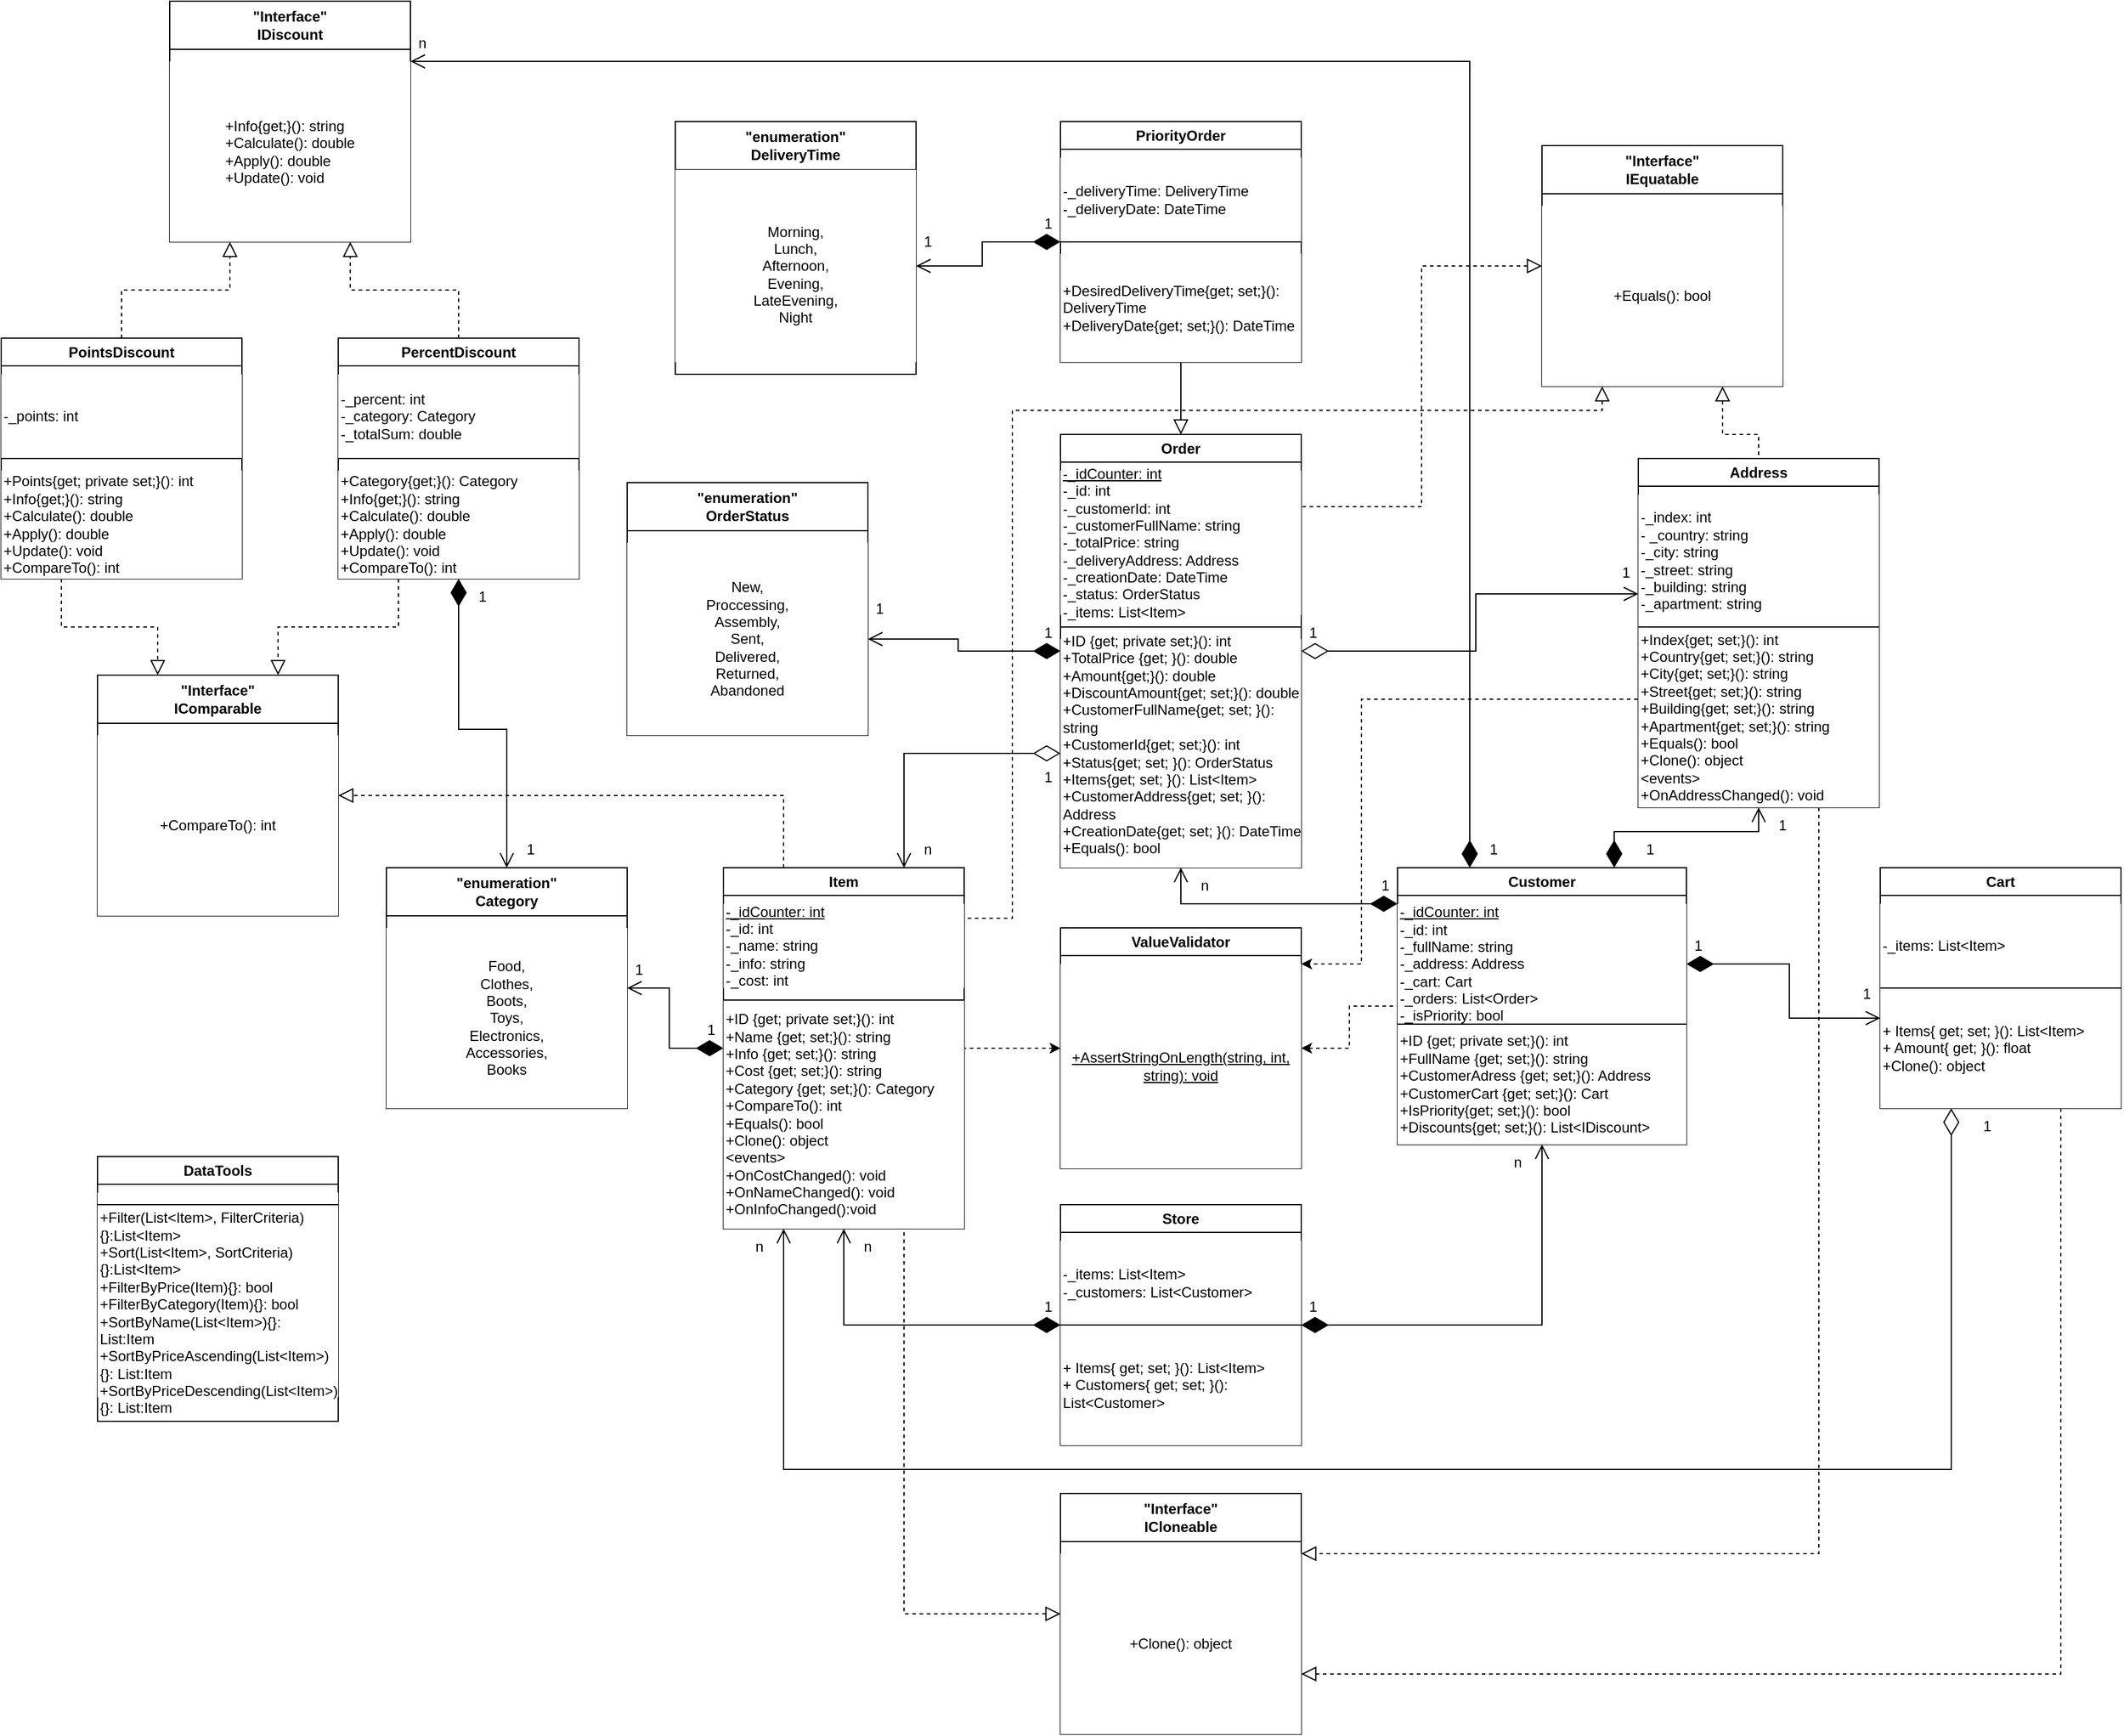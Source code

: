 <mxfile version="24.8.2">
  <diagram name="Страница — 1" id="9RAW0U6VBFOoRO0kCPcA">
    <mxGraphModel dx="2901" dy="2312" grid="1" gridSize="10" guides="1" tooltips="1" connect="1" arrows="1" fold="1" page="1" pageScale="1" pageWidth="827" pageHeight="1169" background="#ffffff" math="0" shadow="0">
      <root>
        <mxCell id="0" />
        <mxCell id="1" parent="0" />
        <mxCell id="GMgN1Cl_ILHEnfedxMWd-1" style="edgeStyle=orthogonalEdgeStyle;rounded=0;orthogonalLoop=1;jettySize=auto;html=1;entryX=0;entryY=0.5;entryDx=0;entryDy=0;dashed=1;startArrow=classic;startFill=1;endArrow=none;endFill=0;" parent="1" source="GMgN1Cl_ILHEnfedxMWd-3" target="GMgN1Cl_ILHEnfedxMWd-9" edge="1">
          <mxGeometry relative="1" as="geometry" />
        </mxCell>
        <mxCell id="9AeZooRBN76Ic_oo0eFn-1" style="edgeStyle=orthogonalEdgeStyle;rounded=0;orthogonalLoop=1;jettySize=auto;html=1;entryX=1;entryY=0.5;entryDx=0;entryDy=0;dashed=1;endArrow=none;endFill=0;startArrow=classic;startFill=1;" parent="1" source="GMgN1Cl_ILHEnfedxMWd-3" target="GMgN1Cl_ILHEnfedxMWd-5" edge="1">
          <mxGeometry relative="1" as="geometry" />
        </mxCell>
        <mxCell id="GMgN1Cl_ILHEnfedxMWd-3" value="ValueValidator" style="swimlane;whiteSpace=wrap;html=1;" parent="1" vertex="1">
          <mxGeometry x="360" y="370" width="200" height="200" as="geometry" />
        </mxCell>
        <mxCell id="GMgN1Cl_ILHEnfedxMWd-4" value="+AssertStringOnLength(string, int, string): void" style="text;html=1;align=center;verticalAlign=middle;whiteSpace=wrap;rounded=0;fontStyle=4;fillColor=default;" parent="GMgN1Cl_ILHEnfedxMWd-3" vertex="1">
          <mxGeometry y="30" width="200" height="170" as="geometry" />
        </mxCell>
        <mxCell id="I4g3jQwAsmDP1vjbgEyY-17" style="edgeStyle=orthogonalEdgeStyle;rounded=0;orthogonalLoop=1;jettySize=auto;html=1;exitX=0;exitY=0.5;exitDx=0;exitDy=0;entryX=1;entryY=0.5;entryDx=0;entryDy=0;endArrow=open;endFill=0;endSize=10;startArrow=diamondThin;startFill=1;startSize=20;" parent="1" source="GMgN1Cl_ILHEnfedxMWd-5" target="9AeZooRBN76Ic_oo0eFn-14" edge="1">
          <mxGeometry relative="1" as="geometry" />
        </mxCell>
        <mxCell id="NFPa_rMSlGD-I1eMmAHO-10" style="edgeStyle=orthogonalEdgeStyle;rounded=0;orthogonalLoop=1;jettySize=auto;html=1;exitX=0.25;exitY=0;exitDx=0;exitDy=0;entryX=1;entryY=0.5;entryDx=0;entryDy=0;dashed=1;endArrow=block;endFill=0;endSize=10;" parent="1" source="GMgN1Cl_ILHEnfedxMWd-5" target="NFPa_rMSlGD-I1eMmAHO-5" edge="1">
          <mxGeometry relative="1" as="geometry" />
        </mxCell>
        <mxCell id="GMgN1Cl_ILHEnfedxMWd-5" value="Item" style="swimlane;whiteSpace=wrap;html=1;" parent="1" vertex="1">
          <mxGeometry x="80" y="320" width="200" height="300" as="geometry" />
        </mxCell>
        <mxCell id="GMgN1Cl_ILHEnfedxMWd-6" value="&lt;u&gt;-_idCounter: int&lt;/u&gt;&lt;div&gt;-_id: int&lt;/div&gt;&lt;div&gt;-_name: string&lt;/div&gt;&lt;div&gt;-_info: string&lt;/div&gt;&lt;div&gt;-_cost: int&lt;/div&gt;" style="text;html=1;align=left;verticalAlign=middle;whiteSpace=wrap;rounded=0;fillColor=default;" parent="GMgN1Cl_ILHEnfedxMWd-5" vertex="1">
          <mxGeometry y="30" width="200" height="70" as="geometry" />
        </mxCell>
        <mxCell id="GMgN1Cl_ILHEnfedxMWd-7" value="+ID {get; private set;}(): int&lt;div&gt;+Name {get; set;}(): string&lt;/div&gt;&lt;div&gt;+Info {get; set;}(): string&lt;/div&gt;&lt;div&gt;+Cost {get; set;}(): string&lt;/div&gt;&lt;div&gt;+Category {get; set;}(): Category&lt;/div&gt;&lt;div&gt;+CompareTo(): int&lt;br&gt;&lt;/div&gt;&lt;div&gt;+Equals(): bool&lt;br&gt;&lt;/div&gt;&lt;div&gt;+Clone(): object&lt;br&gt;&lt;/div&gt;&lt;div&gt;&amp;lt;events&amp;gt;&lt;/div&gt;&lt;div&gt;+OnCostChanged(): void&lt;/div&gt;&lt;div&gt;+OnNameChanged(): void&lt;/div&gt;&lt;div&gt;+OnInfoChanged():void&lt;/div&gt;" style="text;html=1;align=left;verticalAlign=middle;whiteSpace=wrap;rounded=0;fillColor=default;" parent="GMgN1Cl_ILHEnfedxMWd-5" vertex="1">
          <mxGeometry y="110" width="200" height="190" as="geometry" />
        </mxCell>
        <mxCell id="GMgN1Cl_ILHEnfedxMWd-8" value="" style="endArrow=none;html=1;rounded=0;exitX=0;exitY=0.5;exitDx=0;exitDy=0;entryX=1;entryY=0.5;entryDx=0;entryDy=0;" parent="GMgN1Cl_ILHEnfedxMWd-5" edge="1">
          <mxGeometry width="50" height="50" relative="1" as="geometry">
            <mxPoint y="110" as="sourcePoint" />
            <mxPoint x="200" y="110" as="targetPoint" />
          </mxGeometry>
        </mxCell>
        <mxCell id="t04y_2WHbk5BwOvO7LWw-22" style="edgeStyle=orthogonalEdgeStyle;rounded=0;orthogonalLoop=1;jettySize=auto;html=1;exitX=0.25;exitY=0;exitDx=0;exitDy=0;entryX=1;entryY=0.25;entryDx=0;entryDy=0;endSize=10;startSize=20;startArrow=diamondThin;startFill=1;endArrow=open;endFill=0;" parent="1" source="GMgN1Cl_ILHEnfedxMWd-9" target="t04y_2WHbk5BwOvO7LWw-15" edge="1">
          <mxGeometry relative="1" as="geometry" />
        </mxCell>
        <mxCell id="GMgN1Cl_ILHEnfedxMWd-9" value="Customer" style="swimlane;whiteSpace=wrap;html=1;fillColor=default;" parent="1" vertex="1">
          <mxGeometry x="640" y="320" width="240" height="230" as="geometry" />
        </mxCell>
        <mxCell id="GMgN1Cl_ILHEnfedxMWd-10" value="&lt;u&gt;-_idCounter: int&lt;/u&gt;&lt;div&gt;-_id: int&lt;/div&gt;&lt;div&gt;-_fullName: string&lt;/div&gt;&lt;div&gt;-_address: Address&lt;/div&gt;&lt;div&gt;-_cart: Cart&lt;/div&gt;&lt;div&gt;-_orders: List&amp;lt;Order&amp;gt;&lt;/div&gt;&lt;div&gt;-_isPriority: bool&lt;/div&gt;" style="text;html=1;align=left;verticalAlign=middle;whiteSpace=wrap;rounded=0;fillColor=default;" parent="GMgN1Cl_ILHEnfedxMWd-9" vertex="1">
          <mxGeometry y="30" width="240" height="100" as="geometry" />
        </mxCell>
        <mxCell id="GMgN1Cl_ILHEnfedxMWd-11" value="+ID {get; private set;}(): int&lt;div&gt;+FullName {get; set;}(): string&lt;/div&gt;&lt;div&gt;+CustomerAdress {get; set;}(): Address&lt;/div&gt;&lt;div&gt;+CustomerCart&amp;nbsp;&lt;span style=&quot;background-color: initial;&quot;&gt;{get; set;}(): Cart&lt;/span&gt;&lt;/div&gt;&lt;div&gt;&lt;span style=&quot;background-color: initial;&quot;&gt;+IsPriority{get; set;}(): bool&lt;/span&gt;&lt;/div&gt;&lt;div&gt;+Discounts{get; set;}(): List&amp;lt;IDiscount&amp;gt;&lt;/div&gt;" style="text;html=1;align=left;verticalAlign=middle;whiteSpace=wrap;rounded=0;fillColor=default;" parent="GMgN1Cl_ILHEnfedxMWd-9" vertex="1">
          <mxGeometry y="130" width="240" height="100" as="geometry" />
        </mxCell>
        <mxCell id="GMgN1Cl_ILHEnfedxMWd-12" value="" style="endArrow=none;html=1;rounded=0;exitX=0;exitY=0.5;exitDx=0;exitDy=0;" parent="GMgN1Cl_ILHEnfedxMWd-9" edge="1">
          <mxGeometry width="50" height="50" relative="1" as="geometry">
            <mxPoint y="130" as="sourcePoint" />
            <mxPoint x="240" y="130" as="targetPoint" />
          </mxGeometry>
        </mxCell>
        <mxCell id="9AeZooRBN76Ic_oo0eFn-6" style="rounded=0;orthogonalLoop=1;jettySize=auto;html=1;entryX=0.5;entryY=1;entryDx=0;entryDy=0;edgeStyle=orthogonalEdgeStyle;endArrow=open;endFill=0;startArrow=diamondThin;startFill=1;endSize=10;startSize=20;" parent="1" source="9AeZooRBN76Ic_oo0eFn-2" target="GMgN1Cl_ILHEnfedxMWd-9" edge="1">
          <mxGeometry relative="1" as="geometry" />
        </mxCell>
        <mxCell id="9AeZooRBN76Ic_oo0eFn-7" style="edgeStyle=orthogonalEdgeStyle;rounded=0;orthogonalLoop=1;jettySize=auto;html=1;entryX=0.5;entryY=1;entryDx=0;entryDy=0;endSize=10;startSize=20;startArrow=diamondThin;startFill=1;endArrow=open;endFill=0;" parent="1" source="9AeZooRBN76Ic_oo0eFn-2" target="GMgN1Cl_ILHEnfedxMWd-5" edge="1">
          <mxGeometry relative="1" as="geometry" />
        </mxCell>
        <mxCell id="9AeZooRBN76Ic_oo0eFn-2" value="Store" style="swimlane;whiteSpace=wrap;html=1;" parent="1" vertex="1">
          <mxGeometry x="360" y="600" width="200" height="200" as="geometry" />
        </mxCell>
        <mxCell id="9AeZooRBN76Ic_oo0eFn-3" value="-_items: List&amp;lt;Item&amp;gt;&lt;div&gt;-_customers: List&amp;lt;Customer&amp;gt;&lt;/div&gt;" style="text;html=1;align=left;verticalAlign=middle;whiteSpace=wrap;rounded=0;fillColor=default;" parent="9AeZooRBN76Ic_oo0eFn-2" vertex="1">
          <mxGeometry y="30" width="200" height="70" as="geometry" />
        </mxCell>
        <mxCell id="9AeZooRBN76Ic_oo0eFn-4" value="+ Items{ get; set; }(): List&amp;lt;Item&amp;gt;&lt;div&gt;+ Customers{ get; set; }(): List&amp;lt;Customer&lt;span style=&quot;background-color: initial;&quot;&gt;&amp;gt;&lt;/span&gt;&lt;/div&gt;" style="text;html=1;align=left;verticalAlign=middle;whiteSpace=wrap;rounded=0;fillColor=default;" parent="9AeZooRBN76Ic_oo0eFn-2" vertex="1">
          <mxGeometry y="100" width="200" height="100" as="geometry" />
        </mxCell>
        <mxCell id="9AeZooRBN76Ic_oo0eFn-5" value="" style="endArrow=none;html=1;rounded=0;exitX=0;exitY=0.5;exitDx=0;exitDy=0;entryX=1;entryY=0.5;entryDx=0;entryDy=0;" parent="1" source="9AeZooRBN76Ic_oo0eFn-2" target="9AeZooRBN76Ic_oo0eFn-2" edge="1">
          <mxGeometry width="50" height="50" relative="1" as="geometry">
            <mxPoint x="390" y="740" as="sourcePoint" />
            <mxPoint x="440" y="690" as="targetPoint" />
          </mxGeometry>
        </mxCell>
        <mxCell id="I4g3jQwAsmDP1vjbgEyY-37" style="edgeStyle=orthogonalEdgeStyle;rounded=0;orthogonalLoop=1;jettySize=auto;html=1;exitX=0;exitY=0.75;exitDx=0;exitDy=0;entryX=1;entryY=0;entryDx=0;entryDy=0;dashed=1;" parent="1" source="9AeZooRBN76Ic_oo0eFn-8" target="GMgN1Cl_ILHEnfedxMWd-4" edge="1">
          <mxGeometry relative="1" as="geometry">
            <Array as="points">
              <mxPoint x="610" y="180" />
              <mxPoint x="610" y="400" />
            </Array>
          </mxGeometry>
        </mxCell>
        <mxCell id="9AeZooRBN76Ic_oo0eFn-8" value="Address" style="swimlane;whiteSpace=wrap;html=1;" parent="1" vertex="1">
          <mxGeometry x="840" y="-20" width="200" height="290" as="geometry" />
        </mxCell>
        <mxCell id="9AeZooRBN76Ic_oo0eFn-9" value="&lt;div&gt;-_index: int&lt;/div&gt;&lt;div&gt;- _country:&amp;nbsp;&lt;span style=&quot;background-color: initial;&quot;&gt;string&lt;/span&gt;&lt;/div&gt;&lt;div&gt;-_city:&amp;nbsp;&lt;span style=&quot;background-color: initial;&quot;&gt;string&lt;/span&gt;&lt;/div&gt;&lt;div&gt;-_street&lt;span style=&quot;background-color: initial;&quot;&gt;:&amp;nbsp;&lt;/span&gt;&lt;span style=&quot;background-color: initial;&quot;&gt;string&lt;/span&gt;&lt;/div&gt;&lt;div&gt;-_building&lt;span style=&quot;background-color: initial;&quot;&gt;:&amp;nbsp;&lt;/span&gt;&lt;span style=&quot;background-color: initial;&quot;&gt;string&lt;/span&gt;&lt;/div&gt;&lt;div&gt;-_apartment&lt;span style=&quot;background-color: initial;&quot;&gt;:&amp;nbsp;&lt;/span&gt;&lt;span style=&quot;background-color: initial;&quot;&gt;string&lt;/span&gt;&lt;/div&gt;" style="text;html=1;align=left;verticalAlign=middle;whiteSpace=wrap;rounded=0;fillColor=default;" parent="9AeZooRBN76Ic_oo0eFn-8" vertex="1">
          <mxGeometry y="30" width="200" height="110" as="geometry" />
        </mxCell>
        <mxCell id="9AeZooRBN76Ic_oo0eFn-10" value="+Index{get; set;}(): int&lt;div&gt;+Country&lt;span style=&quot;background-color: initial;&quot;&gt;{get; set;}(): string&lt;/span&gt;&lt;/div&gt;&lt;div&gt;&lt;span style=&quot;background-color: initial;&quot;&gt;+City&lt;/span&gt;&lt;span style=&quot;background-color: initial;&quot;&gt;{get; set;}(): string&lt;/span&gt;&lt;/div&gt;&lt;div&gt;&lt;span style=&quot;background-color: initial;&quot;&gt;+Street&lt;/span&gt;&lt;span style=&quot;background-color: initial;&quot;&gt;{get; set;}(): string&lt;/span&gt;&lt;/div&gt;&lt;div&gt;&lt;span style=&quot;background-color: initial;&quot;&gt;+Building&lt;/span&gt;&lt;span style=&quot;background-color: initial;&quot;&gt;{get; set;}(): string&lt;/span&gt;&lt;/div&gt;&lt;div&gt;&lt;span style=&quot;background-color: initial;&quot;&gt;+Apartment&lt;/span&gt;&lt;span style=&quot;background-color: initial;&quot;&gt;{get; set;}(): string&lt;/span&gt;&lt;/div&gt;&lt;div&gt;+Equals(): bool&lt;span style=&quot;background-color: initial;&quot;&gt;&lt;br&gt;&lt;/span&gt;&lt;/div&gt;&lt;div&gt;+Clone(): object&lt;br&gt;&lt;/div&gt;&lt;div&gt;&amp;lt;events&amp;gt;&lt;/div&gt;&lt;div&gt;+OnAddressChanged(): void&lt;/div&gt;" style="text;html=1;align=left;verticalAlign=middle;whiteSpace=wrap;rounded=0;fillColor=default;" parent="9AeZooRBN76Ic_oo0eFn-8" vertex="1">
          <mxGeometry y="140" width="200" height="150" as="geometry" />
        </mxCell>
        <mxCell id="9AeZooRBN76Ic_oo0eFn-11" value="" style="endArrow=none;html=1;rounded=0;exitX=0;exitY=0.5;exitDx=0;exitDy=0;entryX=1;entryY=0.5;entryDx=0;entryDy=0;" parent="9AeZooRBN76Ic_oo0eFn-8" edge="1">
          <mxGeometry width="50" height="50" relative="1" as="geometry">
            <mxPoint y="140" as="sourcePoint" />
            <mxPoint x="200" y="140" as="targetPoint" />
          </mxGeometry>
        </mxCell>
        <mxCell id="9AeZooRBN76Ic_oo0eFn-14" value="&quot;enumeration&quot;&lt;div&gt;Category&lt;/div&gt;" style="swimlane;whiteSpace=wrap;html=1;startSize=40;" parent="1" vertex="1">
          <mxGeometry x="-200" y="320" width="200" height="200" as="geometry" />
        </mxCell>
        <mxCell id="I4g3jQwAsmDP1vjbgEyY-11" value="&lt;div&gt;Food,&lt;/div&gt;&lt;div&gt;Clothes,&lt;/div&gt;&lt;div&gt;Boots,&lt;/div&gt;&lt;div&gt;Toys,&lt;/div&gt;&lt;div&gt;Electronics,&lt;/div&gt;&lt;div&gt;Accessories,&lt;/div&gt;&lt;div&gt;Books&lt;/div&gt;" style="text;html=1;align=center;verticalAlign=middle;whiteSpace=wrap;rounded=0;fillColor=default;" parent="9AeZooRBN76Ic_oo0eFn-14" vertex="1">
          <mxGeometry y="50" width="200" height="150" as="geometry" />
        </mxCell>
        <mxCell id="It3N_wg7KqoPmzn8hMsc-1" value="1" style="text;html=1;align=center;verticalAlign=middle;whiteSpace=wrap;rounded=0;" parent="1" vertex="1">
          <mxGeometry x="-20" y="390" width="60" height="30" as="geometry" />
        </mxCell>
        <mxCell id="It3N_wg7KqoPmzn8hMsc-3" value="1" style="text;html=1;align=center;verticalAlign=middle;whiteSpace=wrap;rounded=0;" parent="1" vertex="1">
          <mxGeometry x="40" y="440" width="60" height="30" as="geometry" />
        </mxCell>
        <mxCell id="It3N_wg7KqoPmzn8hMsc-5" value="1" style="text;html=1;align=center;verticalAlign=middle;whiteSpace=wrap;rounded=0;" parent="1" vertex="1">
          <mxGeometry x="540" y="670" width="60" height="30" as="geometry" />
        </mxCell>
        <mxCell id="It3N_wg7KqoPmzn8hMsc-6" value="1" style="text;html=1;align=center;verticalAlign=middle;whiteSpace=wrap;rounded=0;" parent="1" vertex="1">
          <mxGeometry x="820" y="290" width="60" height="30" as="geometry" />
        </mxCell>
        <mxCell id="It3N_wg7KqoPmzn8hMsc-7" value="1" style="text;html=1;align=center;verticalAlign=middle;whiteSpace=wrap;rounded=0;" parent="1" vertex="1">
          <mxGeometry x="930" y="270" width="60" height="30" as="geometry" />
        </mxCell>
        <mxCell id="It3N_wg7KqoPmzn8hMsc-8" value="n&lt;span style=&quot;color: rgba(0, 0, 0, 0); font-family: monospace; font-size: 0px; text-align: start; text-wrap: nowrap;&quot;&gt;%3CmxGraphModel%3E%3Croot%3E%3CmxCell%20id%3D%220%22%2F%3E%3CmxCell%20id%3D%221%22%20parent%3D%220%22%2F%3E%3CmxCell%20id%3D%222%22%20value%3D%221%22%20style%3D%22text%3Bhtml%3D1%3Balign%3Dcenter%3BverticalAlign%3Dmiddle%3BwhiteSpace%3Dwrap%3Brounded%3D0%3B%22%20vertex%3D%221%22%20parent%3D%221%22%3E%3CmxGeometry%20x%3D%22170%22%20y%3D%22240%22%20width%3D%2260%22%20height%3D%2230%22%20as%3D%22geometry%22%2F%3E%3C%2FmxCell%3E%3C%2Froot%3E%3C%2FmxGraphModel%3E&lt;/span&gt;" style="text;html=1;align=center;verticalAlign=middle;whiteSpace=wrap;rounded=0;" parent="1" vertex="1">
          <mxGeometry x="170" y="620" width="60" height="30" as="geometry" />
        </mxCell>
        <mxCell id="It3N_wg7KqoPmzn8hMsc-10" value="n&lt;span style=&quot;color: rgba(0, 0, 0, 0); font-family: monospace; font-size: 0px; text-align: start; text-wrap: nowrap;&quot;&gt;%3CmxGraphModel%3E%3Croot%3E%3CmxCell%20id%3D%220%22%2F%3E%3CmxCell%20id%3D%221%22%20parent%3D%220%22%2F%3E%3CmxCell%20id%3D%222%22%20value%3D%221%22%20style%3D%22text%3Bhtml%3D1%3Balign%3Dcenter%3BverticalAlign%3Dmiddle%3BwhiteSpace%3Dwrap%3Brounded%3D0%3B%22%20vertex%3D%221%22%20parent%3D%221%22%3E%3CmxGeometry%20x%3D%22170%22%20y%3D%22240%22%20width%3D%2260%22%20height%3D%2230%22%20as%3D%22geometry%22%2F%3E%3C%2FmxCell%3E%3C%2Froot%3E%3C%2FmxGraphModel%3E&lt;/span&gt;" style="text;html=1;align=center;verticalAlign=middle;whiteSpace=wrap;rounded=0;" parent="1" vertex="1">
          <mxGeometry x="710" y="550" width="60" height="30" as="geometry" />
        </mxCell>
        <mxCell id="I4g3jQwAsmDP1vjbgEyY-3" value="Cart" style="swimlane;whiteSpace=wrap;html=1;" parent="1" vertex="1">
          <mxGeometry x="1041" y="320" width="200" height="200" as="geometry" />
        </mxCell>
        <mxCell id="I4g3jQwAsmDP1vjbgEyY-4" value="-_items: List&amp;lt;Item&amp;gt;" style="text;html=1;align=left;verticalAlign=middle;whiteSpace=wrap;rounded=0;fillColor=default;" parent="I4g3jQwAsmDP1vjbgEyY-3" vertex="1">
          <mxGeometry y="30" width="200" height="70" as="geometry" />
        </mxCell>
        <mxCell id="I4g3jQwAsmDP1vjbgEyY-5" value="+ Items{ get; set; }(): List&amp;lt;Item&amp;gt;&lt;div&gt;+ Amount{ get; }(): float&lt;/div&gt;&lt;div&gt;+Clone(): object&lt;br&gt;&lt;/div&gt;" style="text;html=1;align=left;verticalAlign=middle;whiteSpace=wrap;rounded=0;fillColor=default;" parent="I4g3jQwAsmDP1vjbgEyY-3" vertex="1">
          <mxGeometry y="100" width="200" height="100" as="geometry" />
        </mxCell>
        <mxCell id="I4g3jQwAsmDP1vjbgEyY-7" value="" style="endArrow=none;html=1;rounded=0;exitX=0;exitY=0.5;exitDx=0;exitDy=0;entryX=1;entryY=0.5;entryDx=0;entryDy=0;" parent="1" source="I4g3jQwAsmDP1vjbgEyY-3" target="I4g3jQwAsmDP1vjbgEyY-3" edge="1">
          <mxGeometry width="50" height="50" relative="1" as="geometry">
            <mxPoint x="1291" y="470" as="sourcePoint" />
            <mxPoint x="1341" y="420" as="targetPoint" />
          </mxGeometry>
        </mxCell>
        <mxCell id="I4g3jQwAsmDP1vjbgEyY-8" value="&quot;enumeration&quot;&lt;div&gt;OrderStatus&lt;/div&gt;" style="swimlane;whiteSpace=wrap;html=1;startSize=40;" parent="1" vertex="1">
          <mxGeometry width="200" height="210" as="geometry" />
        </mxCell>
        <mxCell id="I4g3jQwAsmDP1vjbgEyY-10" value="&lt;div&gt;&lt;div&gt;New,&lt;/div&gt;&lt;div&gt;Proccessing,&lt;/div&gt;&lt;div&gt;Assembly,&lt;/div&gt;&lt;div&gt;Sent,&lt;/div&gt;&lt;div&gt;Delivered,&lt;/div&gt;&lt;div&gt;Returned,&lt;/div&gt;&lt;div style=&quot;&quot;&gt;Abandoned&lt;/div&gt;&lt;/div&gt;" style="text;html=1;align=center;verticalAlign=middle;whiteSpace=wrap;rounded=0;fillColor=default;" parent="I4g3jQwAsmDP1vjbgEyY-8" vertex="1">
          <mxGeometry y="50" width="200" height="160" as="geometry" />
        </mxCell>
        <mxCell id="I4g3jQwAsmDP1vjbgEyY-20" style="edgeStyle=orthogonalEdgeStyle;rounded=0;orthogonalLoop=1;jettySize=auto;html=1;exitX=0;exitY=0.5;exitDx=0;exitDy=0;entryX=1;entryY=0.5;entryDx=0;entryDy=0;startArrow=diamondThin;startFill=1;endSize=10;startSize=20;endArrow=open;endFill=0;" parent="1" source="I4g3jQwAsmDP1vjbgEyY-12" target="I4g3jQwAsmDP1vjbgEyY-10" edge="1">
          <mxGeometry relative="1" as="geometry" />
        </mxCell>
        <mxCell id="I4g3jQwAsmDP1vjbgEyY-28" style="edgeStyle=orthogonalEdgeStyle;rounded=0;orthogonalLoop=1;jettySize=auto;html=1;exitX=1;exitY=0.5;exitDx=0;exitDy=0;entryX=0;entryY=0.75;entryDx=0;entryDy=0;startArrow=diamondThin;startFill=0;endArrow=open;endFill=0;endSize=10;startSize=20;" parent="1" source="I4g3jQwAsmDP1vjbgEyY-12" target="9AeZooRBN76Ic_oo0eFn-9" edge="1">
          <mxGeometry relative="1" as="geometry" />
        </mxCell>
        <mxCell id="I4g3jQwAsmDP1vjbgEyY-12" value="Order" style="swimlane;whiteSpace=wrap;html=1;" parent="1" vertex="1">
          <mxGeometry x="360" y="-40" width="200" height="360" as="geometry" />
        </mxCell>
        <mxCell id="I4g3jQwAsmDP1vjbgEyY-13" value="&lt;u&gt;-_idCounter: int&lt;/u&gt;&lt;div&gt;-_id: int&lt;/div&gt;&lt;div&gt;-_customerId: int&lt;/div&gt;&lt;div&gt;-_customerFullName: string&lt;/div&gt;&lt;div&gt;-_totalPrice: string&lt;/div&gt;&lt;div&gt;-_deliveryAddress: Address&lt;/div&gt;&lt;div&gt;-_creationDate: DateTime&lt;/div&gt;&lt;div&gt;-_status: OrderStatus&lt;/div&gt;&lt;div&gt;-_items: List&amp;lt;Item&amp;gt;&lt;br&gt;&lt;/div&gt;" style="text;html=1;align=left;verticalAlign=middle;whiteSpace=wrap;rounded=0;fillColor=default;" parent="I4g3jQwAsmDP1vjbgEyY-12" vertex="1">
          <mxGeometry y="30" width="200" height="120" as="geometry" />
        </mxCell>
        <mxCell id="I4g3jQwAsmDP1vjbgEyY-15" value="" style="endArrow=none;html=1;rounded=0;exitX=0;exitY=0.5;exitDx=0;exitDy=0;entryX=1;entryY=0.5;entryDx=0;entryDy=0;" parent="I4g3jQwAsmDP1vjbgEyY-12" edge="1">
          <mxGeometry width="50" height="50" relative="1" as="geometry">
            <mxPoint y="160" as="sourcePoint" />
            <mxPoint x="200" y="160" as="targetPoint" />
          </mxGeometry>
        </mxCell>
        <mxCell id="I4g3jQwAsmDP1vjbgEyY-14" value="+ID {get; private set;}(): int&lt;div&gt;&lt;span style=&quot;background-color: initial;&quot;&gt;+TotalPrice {get; }(): double&lt;/span&gt;&lt;/div&gt;&lt;div&gt;&lt;span style=&quot;background-color: initial;&quot;&gt;+Amount{get;}(): double&lt;/span&gt;&lt;/div&gt;&lt;div&gt;+DiscountAmount{get; set;}(): double&lt;/div&gt;&lt;div&gt;&lt;span style=&quot;background-color: initial;&quot;&gt;+CustomerFullName{get; set; }(): string&lt;/span&gt;&lt;/div&gt;&lt;div&gt;&lt;span style=&quot;background-color: initial;&quot;&gt;+CustomerId{get; set;}(): int&lt;/span&gt;&lt;/div&gt;&lt;div&gt;&lt;span style=&quot;background-color: initial;&quot;&gt;+Status&lt;/span&gt;&lt;span style=&quot;background-color: initial;&quot;&gt;{get; set; }(): OrderStatus&lt;/span&gt;&lt;/div&gt;&lt;div&gt;&lt;span style=&quot;background-color: initial;&quot;&gt;+Items&lt;/span&gt;&lt;span style=&quot;background-color: initial;&quot;&gt;{get; set; }(): List&amp;lt;Item&amp;gt;&lt;/span&gt;&lt;/div&gt;&lt;div&gt;&lt;span style=&quot;background-color: initial;&quot;&gt;+CustomerAddress&lt;/span&gt;&lt;span style=&quot;background-color: initial;&quot;&gt;{get; set; }(): Address&lt;/span&gt;&lt;/div&gt;&lt;div&gt;&lt;span style=&quot;background-color: initial;&quot;&gt;+CreationDate&lt;/span&gt;&lt;span style=&quot;background-color: initial;&quot;&gt;{get; set; }(): DateTime&lt;/span&gt;&lt;/div&gt;&lt;div&gt;+Equals(): bool&lt;span style=&quot;background-color: initial;&quot;&gt;&lt;br&gt;&lt;/span&gt;&lt;/div&gt;&lt;div&gt;&lt;br&gt;&lt;/div&gt;" style="text;html=1;align=left;verticalAlign=middle;whiteSpace=wrap;rounded=0;fillColor=default;" parent="I4g3jQwAsmDP1vjbgEyY-12" vertex="1">
          <mxGeometry y="170" width="200" height="190" as="geometry" />
        </mxCell>
        <mxCell id="I4g3jQwAsmDP1vjbgEyY-16" style="edgeStyle=orthogonalEdgeStyle;rounded=0;orthogonalLoop=1;jettySize=auto;html=1;entryX=0.75;entryY=0;entryDx=0;entryDy=0;startArrow=open;startFill=0;endArrow=diamondThin;endFill=1;endSize=20;startSize=10;exitX=0.5;exitY=1;exitDx=0;exitDy=0;" parent="1" source="9AeZooRBN76Ic_oo0eFn-8" target="GMgN1Cl_ILHEnfedxMWd-9" edge="1">
          <mxGeometry relative="1" as="geometry">
            <mxPoint x="930" y="300" as="sourcePoint" />
          </mxGeometry>
        </mxCell>
        <mxCell id="I4g3jQwAsmDP1vjbgEyY-19" style="edgeStyle=orthogonalEdgeStyle;rounded=0;orthogonalLoop=1;jettySize=auto;html=1;exitX=0;exitY=0;exitDx=0;exitDy=0;entryX=0.5;entryY=1;entryDx=0;entryDy=0;startArrow=diamondThin;startFill=1;endArrow=open;endFill=0;endSize=10;startSize=20;" parent="1" source="GMgN1Cl_ILHEnfedxMWd-10" target="I4g3jQwAsmDP1vjbgEyY-12" edge="1">
          <mxGeometry relative="1" as="geometry">
            <Array as="points">
              <mxPoint x="460" y="350" />
            </Array>
          </mxGeometry>
        </mxCell>
        <mxCell id="I4g3jQwAsmDP1vjbgEyY-21" value="1" style="text;html=1;align=center;verticalAlign=middle;whiteSpace=wrap;rounded=0;" parent="1" vertex="1">
          <mxGeometry x="320" y="110" width="60" height="30" as="geometry" />
        </mxCell>
        <mxCell id="I4g3jQwAsmDP1vjbgEyY-22" value="1" style="text;html=1;align=center;verticalAlign=middle;whiteSpace=wrap;rounded=0;" parent="1" vertex="1">
          <mxGeometry x="180" y="90" width="60" height="30" as="geometry" />
        </mxCell>
        <mxCell id="I4g3jQwAsmDP1vjbgEyY-23" style="edgeStyle=orthogonalEdgeStyle;rounded=0;orthogonalLoop=1;jettySize=auto;html=1;entryX=0.75;entryY=0;entryDx=0;entryDy=0;startArrow=diamondThin;startFill=0;endArrow=open;endFill=0;endSize=10;startSize=20;" parent="1" source="I4g3jQwAsmDP1vjbgEyY-14" target="GMgN1Cl_ILHEnfedxMWd-5" edge="1">
          <mxGeometry relative="1" as="geometry" />
        </mxCell>
        <mxCell id="I4g3jQwAsmDP1vjbgEyY-24" value="1" style="text;html=1;align=center;verticalAlign=middle;whiteSpace=wrap;rounded=0;" parent="1" vertex="1">
          <mxGeometry x="320" y="230" width="60" height="30" as="geometry" />
        </mxCell>
        <mxCell id="I4g3jQwAsmDP1vjbgEyY-25" value="n" style="text;html=1;align=center;verticalAlign=middle;whiteSpace=wrap;rounded=0;" parent="1" vertex="1">
          <mxGeometry x="220" y="290" width="60" height="30" as="geometry" />
        </mxCell>
        <mxCell id="I4g3jQwAsmDP1vjbgEyY-26" value="1" style="text;html=1;align=center;verticalAlign=middle;whiteSpace=wrap;rounded=0;" parent="1" vertex="1">
          <mxGeometry x="600" y="320" width="60" height="30" as="geometry" />
        </mxCell>
        <mxCell id="I4g3jQwAsmDP1vjbgEyY-27" value="n" style="text;html=1;align=center;verticalAlign=middle;whiteSpace=wrap;rounded=0;" parent="1" vertex="1">
          <mxGeometry x="450" y="320" width="60" height="30" as="geometry" />
        </mxCell>
        <mxCell id="I4g3jQwAsmDP1vjbgEyY-29" value="1" style="text;html=1;align=center;verticalAlign=middle;whiteSpace=wrap;rounded=0;" parent="1" vertex="1">
          <mxGeometry x="540" y="110" width="60" height="30" as="geometry" />
        </mxCell>
        <mxCell id="I4g3jQwAsmDP1vjbgEyY-30" value="1" style="text;html=1;align=center;verticalAlign=middle;whiteSpace=wrap;rounded=0;" parent="1" vertex="1">
          <mxGeometry x="800" y="60" width="60" height="30" as="geometry" />
        </mxCell>
        <mxCell id="I4g3jQwAsmDP1vjbgEyY-31" style="edgeStyle=orthogonalEdgeStyle;rounded=0;orthogonalLoop=1;jettySize=auto;html=1;startArrow=diamondThin;startFill=0;endArrow=open;endFill=0;endSize=10;startSize=20;entryX=0.25;entryY=1;entryDx=0;entryDy=0;" parent="1" source="I4g3jQwAsmDP1vjbgEyY-5" target="GMgN1Cl_ILHEnfedxMWd-5" edge="1">
          <mxGeometry relative="1" as="geometry">
            <Array as="points">
              <mxPoint x="1100" y="820" />
              <mxPoint x="130" y="820" />
            </Array>
            <mxPoint x="130" y="580" as="targetPoint" />
          </mxGeometry>
        </mxCell>
        <mxCell id="I4g3jQwAsmDP1vjbgEyY-32" value="n&lt;span style=&quot;color: rgba(0, 0, 0, 0); font-family: monospace; font-size: 0px; text-align: start; text-wrap: nowrap;&quot;&gt;%3CmxGraphModel%3E%3Croot%3E%3CmxCell%20id%3D%220%22%2F%3E%3CmxCell%20id%3D%221%22%20parent%3D%220%22%2F%3E%3CmxCell%20id%3D%222%22%20value%3D%221%22%20style%3D%22text%3Bhtml%3D1%3Balign%3Dcenter%3BverticalAlign%3Dmiddle%3BwhiteSpace%3Dwrap%3Brounded%3D0%3B%22%20vertex%3D%221%22%20parent%3D%221%22%3E%3CmxGeometry%20x%3D%22170%22%20y%3D%22240%22%20width%3D%2260%22%20height%3D%2230%22%20as%3D%22geometry%22%2F%3E%3C%2FmxCell%3E%3C%2Froot%3E%3C%2FmxGraphModel%3E&lt;/span&gt;" style="text;html=1;align=center;verticalAlign=middle;whiteSpace=wrap;rounded=0;" parent="1" vertex="1">
          <mxGeometry x="80" y="620" width="60" height="30" as="geometry" />
        </mxCell>
        <mxCell id="I4g3jQwAsmDP1vjbgEyY-33" value="1" style="text;html=1;align=center;verticalAlign=middle;whiteSpace=wrap;rounded=0;" parent="1" vertex="1">
          <mxGeometry x="1100" y="520" width="60" height="30" as="geometry" />
        </mxCell>
        <mxCell id="I4g3jQwAsmDP1vjbgEyY-34" style="edgeStyle=orthogonalEdgeStyle;rounded=0;orthogonalLoop=1;jettySize=auto;html=1;entryX=0;entryY=0.25;entryDx=0;entryDy=0;endArrow=open;endFill=0;startArrow=diamondThin;startFill=1;endSize=10;startSize=20;" parent="1" source="GMgN1Cl_ILHEnfedxMWd-10" target="I4g3jQwAsmDP1vjbgEyY-5" edge="1">
          <mxGeometry relative="1" as="geometry" />
        </mxCell>
        <mxCell id="I4g3jQwAsmDP1vjbgEyY-35" value="1" style="text;html=1;align=center;verticalAlign=middle;whiteSpace=wrap;rounded=0;" parent="1" vertex="1">
          <mxGeometry x="860" y="370" width="60" height="30" as="geometry" />
        </mxCell>
        <mxCell id="I4g3jQwAsmDP1vjbgEyY-36" value="1" style="text;html=1;align=center;verticalAlign=middle;whiteSpace=wrap;rounded=0;" parent="1" vertex="1">
          <mxGeometry x="1000" y="410" width="60" height="30" as="geometry" />
        </mxCell>
        <mxCell id="io1Po6JrHzI410Qk05B3-11" style="edgeStyle=orthogonalEdgeStyle;rounded=0;orthogonalLoop=1;jettySize=auto;html=1;exitX=0;exitY=0.5;exitDx=0;exitDy=0;entryX=1;entryY=0.5;entryDx=0;entryDy=0;endArrow=open;endFill=0;startArrow=diamondThin;startFill=1;endSize=10;startSize=20;" parent="1" source="io1Po6JrHzI410Qk05B3-1" target="io1Po6JrHzI410Qk05B3-7" edge="1">
          <mxGeometry relative="1" as="geometry" />
        </mxCell>
        <mxCell id="io1Po6JrHzI410Qk05B3-1" value="PriorityOrder" style="swimlane;whiteSpace=wrap;html=1;" parent="1" vertex="1">
          <mxGeometry x="360" y="-300" width="200" height="200" as="geometry" />
        </mxCell>
        <mxCell id="io1Po6JrHzI410Qk05B3-2" value="-_deliveryTime: DeliveryTime&lt;div&gt;-_deliveryDate: DateTime&lt;/div&gt;" style="text;html=1;align=left;verticalAlign=middle;whiteSpace=wrap;rounded=0;fillColor=default;" parent="io1Po6JrHzI410Qk05B3-1" vertex="1">
          <mxGeometry y="30" width="200" height="70" as="geometry" />
        </mxCell>
        <mxCell id="io1Po6JrHzI410Qk05B3-3" value="+DesiredDeliveryTime{get; set;}(): DeliveryTime&lt;div&gt;+DeliveryDate&lt;span style=&quot;background-color: initial;&quot;&gt;{get; set;}(): DateTime&lt;/span&gt;&lt;/div&gt;" style="text;html=1;align=left;verticalAlign=middle;whiteSpace=wrap;rounded=0;fillColor=default;" parent="io1Po6JrHzI410Qk05B3-1" vertex="1">
          <mxGeometry y="110" width="200" height="90" as="geometry" />
        </mxCell>
        <mxCell id="io1Po6JrHzI410Qk05B3-4" value="" style="endArrow=none;html=1;rounded=0;exitX=0;exitY=0.5;exitDx=0;exitDy=0;entryX=1;entryY=0.5;entryDx=0;entryDy=0;" parent="1" source="io1Po6JrHzI410Qk05B3-1" target="io1Po6JrHzI410Qk05B3-1" edge="1">
          <mxGeometry width="50" height="50" relative="1" as="geometry">
            <mxPoint x="390" y="-160" as="sourcePoint" />
            <mxPoint x="440" y="-210" as="targetPoint" />
          </mxGeometry>
        </mxCell>
        <mxCell id="io1Po6JrHzI410Qk05B3-5" style="edgeStyle=orthogonalEdgeStyle;rounded=0;orthogonalLoop=1;jettySize=auto;html=1;entryX=0.5;entryY=0;entryDx=0;entryDy=0;endArrow=block;endFill=0;startSize=10;endSize=10;" parent="1" source="io1Po6JrHzI410Qk05B3-3" target="I4g3jQwAsmDP1vjbgEyY-12" edge="1">
          <mxGeometry relative="1" as="geometry" />
        </mxCell>
        <mxCell id="io1Po6JrHzI410Qk05B3-6" value="&quot;enumeration&quot;&lt;div&gt;DeliveryTime&lt;/div&gt;" style="swimlane;whiteSpace=wrap;html=1;startSize=40;" parent="1" vertex="1">
          <mxGeometry x="40" y="-300" width="200" height="210" as="geometry" />
        </mxCell>
        <mxCell id="io1Po6JrHzI410Qk05B3-7" value="&lt;div&gt;&lt;br&gt;&lt;/div&gt;&lt;div&gt;Morning,&lt;/div&gt;&lt;div&gt;Lunch,&lt;/div&gt;&lt;div&gt;Afternoon,&lt;/div&gt;&lt;div&gt;Evening,&lt;/div&gt;&lt;div&gt;LateEvening,&lt;/div&gt;&lt;div&gt;Night&lt;/div&gt;" style="text;html=1;align=center;verticalAlign=middle;whiteSpace=wrap;rounded=0;fillColor=default;" parent="io1Po6JrHzI410Qk05B3-6" vertex="1">
          <mxGeometry y="40" width="200" height="160" as="geometry" />
        </mxCell>
        <mxCell id="io1Po6JrHzI410Qk05B3-12" value="1" style="text;html=1;align=center;verticalAlign=middle;whiteSpace=wrap;rounded=0;" parent="1" vertex="1">
          <mxGeometry x="320" y="-230" width="60" height="30" as="geometry" />
        </mxCell>
        <mxCell id="io1Po6JrHzI410Qk05B3-13" value="1" style="text;html=1;align=center;verticalAlign=middle;whiteSpace=wrap;rounded=0;" parent="1" vertex="1">
          <mxGeometry x="220" y="-215" width="60" height="30" as="geometry" />
        </mxCell>
        <mxCell id="t04y_2WHbk5BwOvO7LWw-17" style="edgeStyle=orthogonalEdgeStyle;rounded=0;orthogonalLoop=1;jettySize=auto;html=1;entryX=0.75;entryY=1;entryDx=0;entryDy=0;endArrow=block;endFill=0;endSize=10;dashed=1;" parent="1" source="t04y_2WHbk5BwOvO7LWw-7" target="t04y_2WHbk5BwOvO7LWw-16" edge="1">
          <mxGeometry relative="1" as="geometry">
            <Array as="points">
              <mxPoint x="-140" y="-160" />
              <mxPoint x="-230" y="-160" />
            </Array>
          </mxGeometry>
        </mxCell>
        <mxCell id="NFPa_rMSlGD-I1eMmAHO-9" style="edgeStyle=orthogonalEdgeStyle;rounded=0;orthogonalLoop=1;jettySize=auto;html=1;exitX=0.25;exitY=1;exitDx=0;exitDy=0;entryX=0.75;entryY=0;entryDx=0;entryDy=0;dashed=1;endArrow=block;endFill=0;endSize=10;" parent="1" source="t04y_2WHbk5BwOvO7LWw-7" target="NFPa_rMSlGD-I1eMmAHO-5" edge="1">
          <mxGeometry relative="1" as="geometry" />
        </mxCell>
        <mxCell id="t04y_2WHbk5BwOvO7LWw-7" value="PercentDiscount" style="swimlane;whiteSpace=wrap;html=1;" parent="1" vertex="1">
          <mxGeometry x="-240" y="-120" width="200" height="200" as="geometry" />
        </mxCell>
        <mxCell id="t04y_2WHbk5BwOvO7LWw-8" value="-_percent: int&lt;div&gt;-_category: Category&lt;/div&gt;&lt;div&gt;-_totalSum: double&lt;/div&gt;" style="text;html=1;align=left;verticalAlign=middle;whiteSpace=wrap;rounded=0;fillColor=default;" parent="t04y_2WHbk5BwOvO7LWw-7" vertex="1">
          <mxGeometry y="30" width="200" height="70" as="geometry" />
        </mxCell>
        <mxCell id="t04y_2WHbk5BwOvO7LWw-9" value="+Category{get;}(): Category&lt;div&gt;+Info{get;}(): string&lt;/div&gt;&lt;div&gt;+Calculate(): double&lt;/div&gt;&lt;div&gt;+Apply(): double&lt;/div&gt;&lt;div&gt;+Update(): void&lt;/div&gt;&lt;div&gt;+CompareTo(): int&lt;br&gt;&lt;/div&gt;" style="text;html=1;align=left;verticalAlign=middle;whiteSpace=wrap;rounded=0;fillColor=default;" parent="t04y_2WHbk5BwOvO7LWw-7" vertex="1">
          <mxGeometry y="110" width="200" height="90" as="geometry" />
        </mxCell>
        <mxCell id="t04y_2WHbk5BwOvO7LWw-10" value="" style="endArrow=none;html=1;rounded=0;exitX=0;exitY=0.5;exitDx=0;exitDy=0;entryX=1;entryY=0.5;entryDx=0;entryDy=0;" parent="1" source="t04y_2WHbk5BwOvO7LWw-7" target="t04y_2WHbk5BwOvO7LWw-7" edge="1">
          <mxGeometry width="50" height="50" relative="1" as="geometry">
            <mxPoint x="-210" y="20" as="sourcePoint" />
            <mxPoint x="-160" y="-30" as="targetPoint" />
          </mxGeometry>
        </mxCell>
        <mxCell id="t04y_2WHbk5BwOvO7LWw-18" style="edgeStyle=orthogonalEdgeStyle;rounded=0;orthogonalLoop=1;jettySize=auto;html=1;entryX=0.25;entryY=1;entryDx=0;entryDy=0;endArrow=block;endFill=0;dashed=1;startSize=10;endSize=10;" parent="1" source="t04y_2WHbk5BwOvO7LWw-11" target="t04y_2WHbk5BwOvO7LWw-15" edge="1">
          <mxGeometry relative="1" as="geometry" />
        </mxCell>
        <mxCell id="NFPa_rMSlGD-I1eMmAHO-8" style="edgeStyle=orthogonalEdgeStyle;rounded=0;orthogonalLoop=1;jettySize=auto;html=1;exitX=0.25;exitY=1;exitDx=0;exitDy=0;entryX=0.25;entryY=0;entryDx=0;entryDy=0;dashed=1;endArrow=block;endFill=0;endSize=10;" parent="1" source="t04y_2WHbk5BwOvO7LWw-11" target="NFPa_rMSlGD-I1eMmAHO-5" edge="1">
          <mxGeometry relative="1" as="geometry" />
        </mxCell>
        <mxCell id="t04y_2WHbk5BwOvO7LWw-11" value="PointsDiscount" style="swimlane;whiteSpace=wrap;html=1;" parent="1" vertex="1">
          <mxGeometry x="-520" y="-120" width="200" height="200" as="geometry" />
        </mxCell>
        <mxCell id="t04y_2WHbk5BwOvO7LWw-12" value="-_points: int" style="text;html=1;align=left;verticalAlign=middle;whiteSpace=wrap;rounded=0;fillColor=default;" parent="t04y_2WHbk5BwOvO7LWw-11" vertex="1">
          <mxGeometry y="30" width="200" height="70" as="geometry" />
        </mxCell>
        <mxCell id="t04y_2WHbk5BwOvO7LWw-13" value="+Points{get; private set;}(): int&lt;div&gt;&lt;div&gt;+Info{get;}(): string&lt;/div&gt;&lt;div&gt;+Calculate(): double&lt;/div&gt;&lt;div&gt;+Apply(): double&lt;/div&gt;&lt;div&gt;+Update(): void&lt;/div&gt;&lt;/div&gt;&lt;div&gt;+CompareTo(): int&lt;br&gt;&lt;/div&gt;" style="text;html=1;align=left;verticalAlign=middle;whiteSpace=wrap;rounded=0;fillColor=default;" parent="t04y_2WHbk5BwOvO7LWw-11" vertex="1">
          <mxGeometry y="110" width="200" height="90" as="geometry" />
        </mxCell>
        <mxCell id="t04y_2WHbk5BwOvO7LWw-14" value="" style="endArrow=none;html=1;rounded=0;exitX=0;exitY=0.5;exitDx=0;exitDy=0;entryX=1;entryY=0.5;entryDx=0;entryDy=0;" parent="1" source="t04y_2WHbk5BwOvO7LWw-11" target="t04y_2WHbk5BwOvO7LWw-11" edge="1">
          <mxGeometry width="50" height="50" relative="1" as="geometry">
            <mxPoint x="-490" y="20" as="sourcePoint" />
            <mxPoint x="-440" y="-30" as="targetPoint" />
          </mxGeometry>
        </mxCell>
        <mxCell id="t04y_2WHbk5BwOvO7LWw-15" value="&quot;Interface&quot;&lt;div&gt;IDiscount&lt;/div&gt;" style="swimlane;whiteSpace=wrap;html=1;startSize=40;" parent="1" vertex="1">
          <mxGeometry x="-380" y="-400" width="200" height="200" as="geometry" />
        </mxCell>
        <mxCell id="t04y_2WHbk5BwOvO7LWw-16" value="&lt;div style=&quot;text-align: left;&quot;&gt;+Info{get;}(): string&lt;/div&gt;&lt;div style=&quot;text-align: left;&quot;&gt;+Calculate(): double&lt;/div&gt;&lt;div style=&quot;text-align: left;&quot;&gt;+Apply(): double&lt;/div&gt;&lt;div style=&quot;text-align: left;&quot;&gt;+Update(): void&lt;/div&gt;" style="text;html=1;align=center;verticalAlign=middle;whiteSpace=wrap;rounded=0;fillColor=default;" parent="t04y_2WHbk5BwOvO7LWw-15" vertex="1">
          <mxGeometry y="50" width="200" height="150" as="geometry" />
        </mxCell>
        <mxCell id="t04y_2WHbk5BwOvO7LWw-19" style="edgeStyle=orthogonalEdgeStyle;rounded=0;orthogonalLoop=1;jettySize=auto;html=1;entryX=0.5;entryY=0;entryDx=0;entryDy=0;endSize=10;startSize=20;startArrow=diamondThin;startFill=1;endArrow=open;endFill=0;" parent="1" source="t04y_2WHbk5BwOvO7LWw-9" target="9AeZooRBN76Ic_oo0eFn-14" edge="1">
          <mxGeometry relative="1" as="geometry" />
        </mxCell>
        <mxCell id="t04y_2WHbk5BwOvO7LWw-20" value="1" style="text;html=1;align=center;verticalAlign=middle;whiteSpace=wrap;rounded=0;" parent="1" vertex="1">
          <mxGeometry x="-110" y="290" width="60" height="30" as="geometry" />
        </mxCell>
        <mxCell id="t04y_2WHbk5BwOvO7LWw-21" value="1" style="text;html=1;align=center;verticalAlign=middle;whiteSpace=wrap;rounded=0;" parent="1" vertex="1">
          <mxGeometry x="-150" y="80" width="60" height="30" as="geometry" />
        </mxCell>
        <mxCell id="t04y_2WHbk5BwOvO7LWw-23" value="1" style="text;html=1;align=center;verticalAlign=middle;whiteSpace=wrap;rounded=0;" parent="1" vertex="1">
          <mxGeometry x="690" y="290" width="60" height="30" as="geometry" />
        </mxCell>
        <mxCell id="t04y_2WHbk5BwOvO7LWw-24" value="n" style="text;html=1;align=center;verticalAlign=middle;whiteSpace=wrap;rounded=0;" parent="1" vertex="1">
          <mxGeometry x="-200" y="-380" width="60" height="30" as="geometry" />
        </mxCell>
        <mxCell id="NFPa_rMSlGD-I1eMmAHO-13" style="edgeStyle=orthogonalEdgeStyle;rounded=0;orthogonalLoop=1;jettySize=auto;html=1;exitX=0;exitY=0.5;exitDx=0;exitDy=0;entryX=1;entryY=0.25;entryDx=0;entryDy=0;endSize=10;endArrow=none;endFill=0;dashed=1;startSize=10;startArrow=block;startFill=0;" parent="1" source="NFPa_rMSlGD-I1eMmAHO-1" target="I4g3jQwAsmDP1vjbgEyY-13" edge="1">
          <mxGeometry relative="1" as="geometry" />
        </mxCell>
        <mxCell id="NFPa_rMSlGD-I1eMmAHO-1" value="&quot;Interface&quot;&lt;div&gt;IEquatable&lt;/div&gt;" style="swimlane;whiteSpace=wrap;html=1;startSize=40;" parent="1" vertex="1">
          <mxGeometry x="760" y="-280" width="200" height="200" as="geometry" />
        </mxCell>
        <mxCell id="NFPa_rMSlGD-I1eMmAHO-2" value="&lt;div style=&quot;text-align: left;&quot;&gt;+Equals(): bool&lt;/div&gt;" style="text;html=1;align=center;verticalAlign=middle;whiteSpace=wrap;rounded=0;fillColor=default;" parent="NFPa_rMSlGD-I1eMmAHO-1" vertex="1">
          <mxGeometry y="50" width="200" height="150" as="geometry" />
        </mxCell>
        <mxCell id="NFPa_rMSlGD-I1eMmAHO-3" value="&quot;Interface&quot;&lt;div&gt;ICloneable&lt;/div&gt;" style="swimlane;whiteSpace=wrap;html=1;startSize=40;" parent="1" vertex="1">
          <mxGeometry x="360" y="840" width="200" height="200" as="geometry" />
        </mxCell>
        <mxCell id="NFPa_rMSlGD-I1eMmAHO-4" value="&lt;div style=&quot;text-align: left;&quot;&gt;+Clone(): object&lt;/div&gt;" style="text;html=1;align=center;verticalAlign=middle;whiteSpace=wrap;rounded=0;fillColor=default;" parent="NFPa_rMSlGD-I1eMmAHO-3" vertex="1">
          <mxGeometry y="50" width="200" height="150" as="geometry" />
        </mxCell>
        <mxCell id="NFPa_rMSlGD-I1eMmAHO-5" value="&quot;Interface&quot;&lt;div&gt;IComparable&lt;/div&gt;" style="swimlane;whiteSpace=wrap;html=1;startSize=40;" parent="1" vertex="1">
          <mxGeometry x="-440" y="160" width="200" height="200" as="geometry" />
        </mxCell>
        <mxCell id="NFPa_rMSlGD-I1eMmAHO-6" value="&lt;div style=&quot;text-align: left;&quot;&gt;+CompareTo(): int&lt;/div&gt;" style="text;html=1;align=center;verticalAlign=middle;whiteSpace=wrap;rounded=0;fillColor=default;" parent="NFPa_rMSlGD-I1eMmAHO-5" vertex="1">
          <mxGeometry y="50" width="200" height="150" as="geometry" />
        </mxCell>
        <mxCell id="It3N_wg7KqoPmzn8hMsc-4" value="1" style="text;html=1;align=center;verticalAlign=middle;whiteSpace=wrap;rounded=0;" parent="1" vertex="1">
          <mxGeometry x="320" y="670" width="60" height="30" as="geometry" />
        </mxCell>
        <mxCell id="NFPa_rMSlGD-I1eMmAHO-12" style="edgeStyle=orthogonalEdgeStyle;rounded=0;orthogonalLoop=1;jettySize=auto;html=1;exitX=0.75;exitY=1;exitDx=0;exitDy=0;entryX=0.5;entryY=0;entryDx=0;entryDy=0;endSize=10;endArrow=none;endFill=0;dashed=1;startArrow=block;startFill=0;startSize=10;" parent="1" source="NFPa_rMSlGD-I1eMmAHO-2" target="9AeZooRBN76Ic_oo0eFn-8" edge="1">
          <mxGeometry relative="1" as="geometry">
            <Array as="points">
              <mxPoint x="910" y="-40" />
              <mxPoint x="940" y="-40" />
            </Array>
          </mxGeometry>
        </mxCell>
        <mxCell id="NFPa_rMSlGD-I1eMmAHO-14" style="edgeStyle=orthogonalEdgeStyle;rounded=0;orthogonalLoop=1;jettySize=auto;html=1;exitX=0.25;exitY=1;exitDx=0;exitDy=0;entryX=1;entryY=0.171;entryDx=0;entryDy=0;entryPerimeter=0;endArrow=none;endFill=0;endSize=10;dashed=1;startArrow=block;startFill=0;startSize=10;" parent="1" source="NFPa_rMSlGD-I1eMmAHO-1" target="GMgN1Cl_ILHEnfedxMWd-6" edge="1">
          <mxGeometry relative="1" as="geometry">
            <Array as="points">
              <mxPoint x="810" y="-60" />
              <mxPoint x="320" y="-60" />
              <mxPoint x="320" y="362" />
            </Array>
          </mxGeometry>
        </mxCell>
        <mxCell id="NFPa_rMSlGD-I1eMmAHO-16" style="edgeStyle=orthogonalEdgeStyle;rounded=0;orthogonalLoop=1;jettySize=auto;html=1;dashed=1;endArrow=none;endFill=0;endSize=10;startArrow=block;startFill=0;startSize=10;entryX=0.75;entryY=1;entryDx=0;entryDy=0;" parent="1" source="NFPa_rMSlGD-I1eMmAHO-3" target="GMgN1Cl_ILHEnfedxMWd-7" edge="1">
          <mxGeometry relative="1" as="geometry">
            <mxPoint x="247" y="630" as="targetPoint" />
          </mxGeometry>
        </mxCell>
        <mxCell id="NFPa_rMSlGD-I1eMmAHO-17" style="edgeStyle=orthogonalEdgeStyle;rounded=0;orthogonalLoop=1;jettySize=auto;html=1;exitX=0.75;exitY=1;exitDx=0;exitDy=0;entryX=1;entryY=0.25;entryDx=0;entryDy=0;endArrow=block;endFill=0;endSize=10;dashed=1;" parent="1" source="9AeZooRBN76Ic_oo0eFn-10" target="NFPa_rMSlGD-I1eMmAHO-3" edge="1">
          <mxGeometry relative="1" as="geometry" />
        </mxCell>
        <mxCell id="NFPa_rMSlGD-I1eMmAHO-18" style="edgeStyle=orthogonalEdgeStyle;rounded=0;orthogonalLoop=1;jettySize=auto;html=1;exitX=0.75;exitY=1;exitDx=0;exitDy=0;entryX=1;entryY=0.75;entryDx=0;entryDy=0;dashed=1;endArrow=block;endFill=0;endSize=10;" parent="1" source="I4g3jQwAsmDP1vjbgEyY-5" target="NFPa_rMSlGD-I1eMmAHO-3" edge="1">
          <mxGeometry relative="1" as="geometry" />
        </mxCell>
        <mxCell id="AMX8NdK5okoemNdv1ezk-1" value="DataTools" style="swimlane;whiteSpace=wrap;html=1;" parent="1" vertex="1">
          <mxGeometry x="-440" y="560" width="200" height="220" as="geometry" />
        </mxCell>
        <mxCell id="AMX8NdK5okoemNdv1ezk-2" value="" style="text;html=1;align=left;verticalAlign=middle;whiteSpace=wrap;rounded=0;fillColor=default;" parent="AMX8NdK5okoemNdv1ezk-1" vertex="1">
          <mxGeometry y="30" width="200" height="70" as="geometry" />
        </mxCell>
        <mxCell id="AMX8NdK5okoemNdv1ezk-3" value="&lt;div&gt;+Filter(List&amp;lt;Item&amp;gt;, FilterCriteria){}:&lt;span style=&quot;background-color: initial;&quot;&gt;List&amp;lt;Item&amp;gt;&lt;/span&gt;&lt;/div&gt;&lt;div&gt;&lt;span style=&quot;background-color: initial;&quot;&gt;+Sort&lt;/span&gt;&lt;span style=&quot;background-color: initial;&quot;&gt;(List&amp;lt;Item&amp;gt;, SortCriteria){}:&lt;/span&gt;&lt;span style=&quot;background-color: initial;&quot;&gt;List&amp;lt;Item&amp;gt;&lt;/span&gt;&lt;/div&gt;&lt;div&gt;&lt;span style=&quot;background-color: initial;&quot;&gt;+FilterByPrice(Item){}: bool&lt;/span&gt;&lt;/div&gt;&lt;div&gt;+FilterByCategory(Item){}: bool&lt;span style=&quot;background-color: initial;&quot;&gt;&lt;br&gt;&lt;/span&gt;&lt;/div&gt;&lt;div&gt;+SortByName(List&amp;lt;Item&amp;gt;){}: List:Item&lt;/div&gt;&lt;div&gt;+SortByPriceAscending(List&amp;lt;Item&amp;gt;){}: List:Item&lt;br&gt;&lt;/div&gt;&lt;div&gt;+SortByPriceDescending(List&amp;lt;Item&amp;gt;){}: List:Item&lt;br&gt;&lt;/div&gt;" style="text;html=1;align=left;verticalAlign=middle;whiteSpace=wrap;rounded=0;fillColor=default;" parent="AMX8NdK5okoemNdv1ezk-1" vertex="1">
          <mxGeometry y="60" width="200" height="140" as="geometry" />
        </mxCell>
        <mxCell id="AMX8NdK5okoemNdv1ezk-4" value="" style="endArrow=none;html=1;rounded=0;exitX=0;exitY=0.5;exitDx=0;exitDy=0;entryX=1;entryY=0.5;entryDx=0;entryDy=0;" parent="AMX8NdK5okoemNdv1ezk-1" edge="1">
          <mxGeometry width="50" height="50" relative="1" as="geometry">
            <mxPoint y="40" as="sourcePoint" />
            <mxPoint x="200" y="40" as="targetPoint" />
          </mxGeometry>
        </mxCell>
      </root>
    </mxGraphModel>
  </diagram>
</mxfile>
